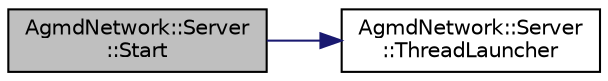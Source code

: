 digraph "AgmdNetwork::Server::Start"
{
  edge [fontname="Helvetica",fontsize="10",labelfontname="Helvetica",labelfontsize="10"];
  node [fontname="Helvetica",fontsize="10",shape=record];
  rankdir="LR";
  Node1 [label="AgmdNetwork::Server\l::Start",height=0.2,width=0.4,color="black", fillcolor="grey75", style="filled" fontcolor="black"];
  Node1 -> Node2 [color="midnightblue",fontsize="10",style="solid"];
  Node2 [label="AgmdNetwork::Server\l::ThreadLauncher",height=0.2,width=0.4,color="black", fillcolor="white", style="filled",URL="$class_agmd_network_1_1_server.html#ad90ad6331adf7c85426cea93b45d245e"];
}

